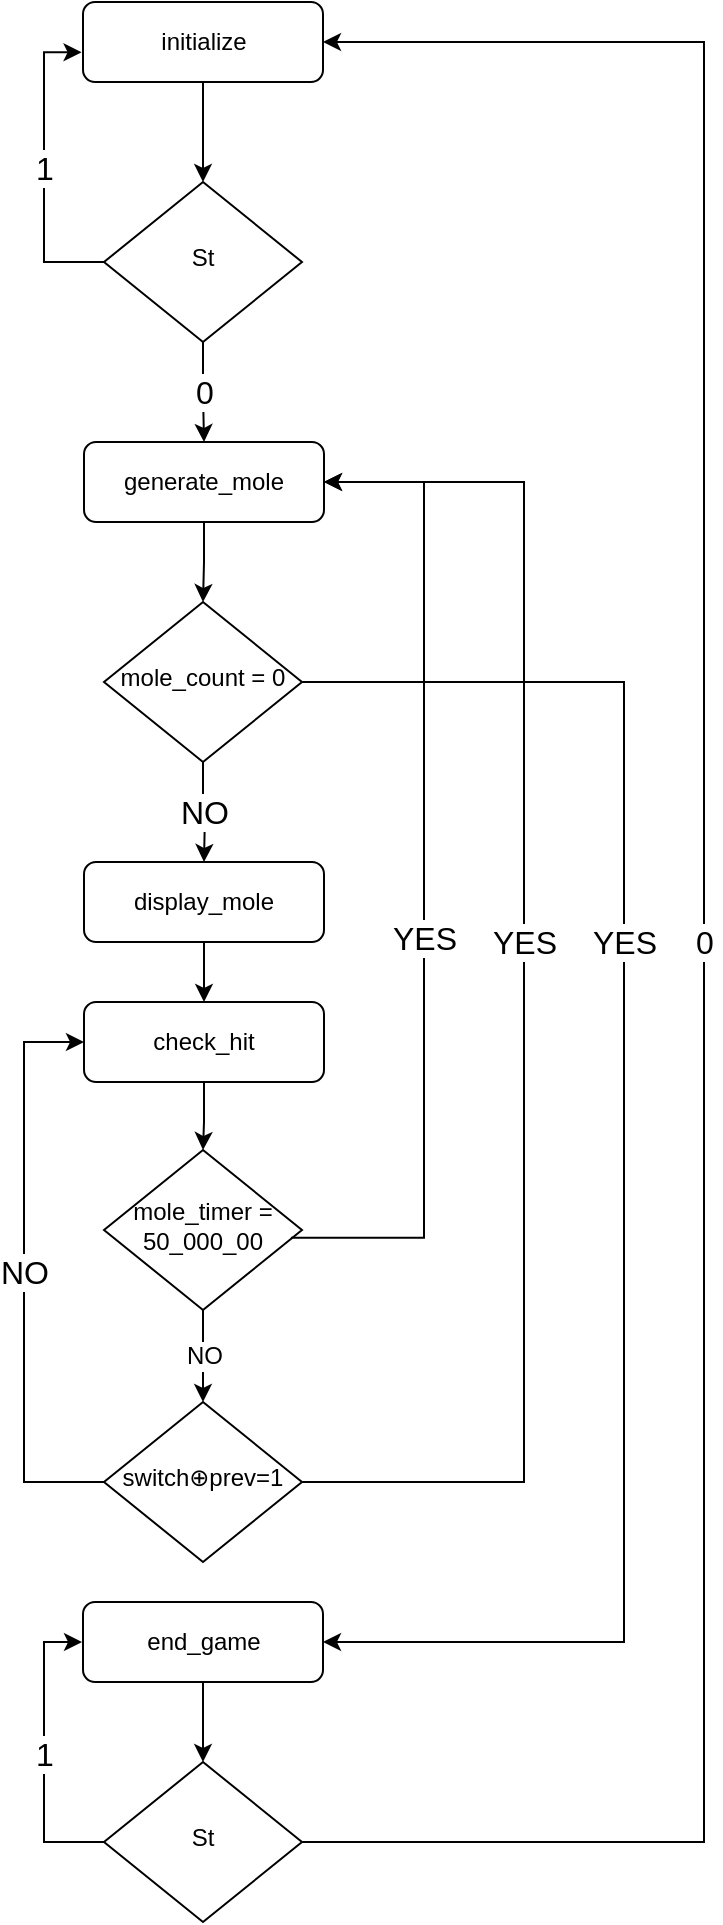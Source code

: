 <mxfile version="21.3.5" type="github">
  <diagram id="C5RBs43oDa-KdzZeNtuy" name="Page-1">
    <mxGraphModel dx="1195" dy="628" grid="1" gridSize="10" guides="1" tooltips="1" connect="1" arrows="1" fold="1" page="1" pageScale="1" pageWidth="827" pageHeight="1169" math="0" shadow="0">
      <root>
        <mxCell id="WIyWlLk6GJQsqaUBKTNV-0" />
        <mxCell id="WIyWlLk6GJQsqaUBKTNV-1" parent="WIyWlLk6GJQsqaUBKTNV-0" />
        <mxCell id="Zz7mzMd0HVMpb5Xp0QPy-11" value="" style="edgeStyle=orthogonalEdgeStyle;rounded=0;orthogonalLoop=1;jettySize=auto;html=1;fontSize=12;" edge="1" parent="WIyWlLk6GJQsqaUBKTNV-1" source="WIyWlLk6GJQsqaUBKTNV-3" target="WIyWlLk6GJQsqaUBKTNV-6">
          <mxGeometry relative="1" as="geometry" />
        </mxCell>
        <mxCell id="WIyWlLk6GJQsqaUBKTNV-3" value="initialize" style="rounded=1;whiteSpace=wrap;html=1;fontSize=12;glass=0;strokeWidth=1;shadow=0;" parent="WIyWlLk6GJQsqaUBKTNV-1" vertex="1">
          <mxGeometry x="159.5" y="10" width="120" height="40" as="geometry" />
        </mxCell>
        <mxCell id="Zz7mzMd0HVMpb5Xp0QPy-10" value="0" style="edgeStyle=orthogonalEdgeStyle;rounded=0;orthogonalLoop=1;jettySize=auto;html=1;fontSize=16;" edge="1" parent="WIyWlLk6GJQsqaUBKTNV-1" source="WIyWlLk6GJQsqaUBKTNV-6" target="Zz7mzMd0HVMpb5Xp0QPy-5">
          <mxGeometry relative="1" as="geometry" />
        </mxCell>
        <mxCell id="WIyWlLk6GJQsqaUBKTNV-6" value="St" style="rhombus;whiteSpace=wrap;html=1;shadow=0;fontFamily=Helvetica;fontSize=12;align=center;strokeWidth=1;spacing=6;spacingTop=-4;arcSize=20;resizeWidth=0;resizable=1;fixedWidth=0;autosize=0;" parent="WIyWlLk6GJQsqaUBKTNV-1" vertex="1">
          <mxGeometry x="170" y="100" width="99" height="80" as="geometry" />
        </mxCell>
        <mxCell id="Zz7mzMd0HVMpb5Xp0QPy-2" value="1" style="endArrow=classic;html=1;rounded=0;exitX=0;exitY=0.5;exitDx=0;exitDy=0;entryX=-0.006;entryY=0.628;entryDx=0;entryDy=0;entryPerimeter=0;edgeStyle=orthogonalEdgeStyle;fontSize=16;fontStyle=0;fontFamily=Helvetica;" edge="1" parent="WIyWlLk6GJQsqaUBKTNV-1" source="WIyWlLk6GJQsqaUBKTNV-6" target="WIyWlLk6GJQsqaUBKTNV-3">
          <mxGeometry width="50" height="50" relative="1" as="geometry">
            <mxPoint x="350" y="330" as="sourcePoint" />
            <mxPoint x="40" y="210" as="targetPoint" />
            <Array as="points">
              <mxPoint x="140" y="140" />
              <mxPoint x="140" y="35" />
            </Array>
          </mxGeometry>
        </mxCell>
        <mxCell id="Zz7mzMd0HVMpb5Xp0QPy-13" value="" style="edgeStyle=orthogonalEdgeStyle;rounded=0;orthogonalLoop=1;jettySize=auto;html=1;fontSize=12;" edge="1" parent="WIyWlLk6GJQsqaUBKTNV-1" source="Zz7mzMd0HVMpb5Xp0QPy-5" target="Zz7mzMd0HVMpb5Xp0QPy-12">
          <mxGeometry relative="1" as="geometry" />
        </mxCell>
        <mxCell id="Zz7mzMd0HVMpb5Xp0QPy-5" value="generate_mole" style="rounded=1;whiteSpace=wrap;html=1;fontSize=12;glass=0;strokeWidth=1;shadow=0;" vertex="1" parent="WIyWlLk6GJQsqaUBKTNV-1">
          <mxGeometry x="160" y="230" width="120" height="40" as="geometry" />
        </mxCell>
        <mxCell id="Zz7mzMd0HVMpb5Xp0QPy-32" value="" style="edgeStyle=orthogonalEdgeStyle;rounded=0;orthogonalLoop=1;jettySize=auto;html=1;entryX=0.5;entryY=0;entryDx=0;entryDy=0;fontSize=12;" edge="1" parent="WIyWlLk6GJQsqaUBKTNV-1" source="Zz7mzMd0HVMpb5Xp0QPy-6" target="Zz7mzMd0HVMpb5Xp0QPy-7">
          <mxGeometry relative="1" as="geometry" />
        </mxCell>
        <mxCell id="Zz7mzMd0HVMpb5Xp0QPy-6" value="display_mole" style="rounded=1;whiteSpace=wrap;html=1;fontSize=12;glass=0;strokeWidth=1;shadow=0;" vertex="1" parent="WIyWlLk6GJQsqaUBKTNV-1">
          <mxGeometry x="160" y="440" width="120" height="40" as="geometry" />
        </mxCell>
        <mxCell id="Zz7mzMd0HVMpb5Xp0QPy-19" value="" style="edgeStyle=orthogonalEdgeStyle;rounded=0;orthogonalLoop=1;jettySize=auto;html=1;fontSize=12;" edge="1" parent="WIyWlLk6GJQsqaUBKTNV-1" source="Zz7mzMd0HVMpb5Xp0QPy-7" target="Zz7mzMd0HVMpb5Xp0QPy-18">
          <mxGeometry relative="1" as="geometry" />
        </mxCell>
        <mxCell id="Zz7mzMd0HVMpb5Xp0QPy-7" value="check_hit" style="rounded=1;whiteSpace=wrap;html=1;fontSize=12;glass=0;strokeWidth=1;shadow=0;" vertex="1" parent="WIyWlLk6GJQsqaUBKTNV-1">
          <mxGeometry x="160" y="510" width="120" height="40" as="geometry" />
        </mxCell>
        <mxCell id="Zz7mzMd0HVMpb5Xp0QPy-35" value="" style="edgeStyle=orthogonalEdgeStyle;rounded=0;orthogonalLoop=1;jettySize=auto;html=1;fontSize=12;" edge="1" parent="WIyWlLk6GJQsqaUBKTNV-1" source="Zz7mzMd0HVMpb5Xp0QPy-8" target="Zz7mzMd0HVMpb5Xp0QPy-33">
          <mxGeometry relative="1" as="geometry" />
        </mxCell>
        <mxCell id="Zz7mzMd0HVMpb5Xp0QPy-8" value="end_game" style="rounded=1;whiteSpace=wrap;html=1;fontSize=12;glass=0;strokeWidth=1;shadow=0;" vertex="1" parent="WIyWlLk6GJQsqaUBKTNV-1">
          <mxGeometry x="159.5" y="810" width="120" height="40" as="geometry" />
        </mxCell>
        <mxCell id="Zz7mzMd0HVMpb5Xp0QPy-17" value="NO" style="edgeStyle=orthogonalEdgeStyle;rounded=0;orthogonalLoop=1;jettySize=auto;html=1;fontSize=16;" edge="1" parent="WIyWlLk6GJQsqaUBKTNV-1" source="Zz7mzMd0HVMpb5Xp0QPy-12">
          <mxGeometry relative="1" as="geometry">
            <mxPoint x="220" y="440" as="targetPoint" />
          </mxGeometry>
        </mxCell>
        <mxCell id="Zz7mzMd0HVMpb5Xp0QPy-12" value="mole_count = 0" style="rhombus;whiteSpace=wrap;html=1;shadow=0;fontFamily=Helvetica;fontSize=12;align=center;strokeWidth=1;spacing=6;spacingTop=-4;arcSize=20;resizeWidth=0;resizable=1;fixedWidth=0;autosize=0;" vertex="1" parent="WIyWlLk6GJQsqaUBKTNV-1">
          <mxGeometry x="170" y="310" width="99" height="80" as="geometry" />
        </mxCell>
        <mxCell id="Zz7mzMd0HVMpb5Xp0QPy-16" value="YES" style="endArrow=classic;html=1;rounded=0;exitX=1;exitY=0.5;exitDx=0;exitDy=0;edgeStyle=orthogonalEdgeStyle;fontSize=16;" edge="1" parent="WIyWlLk6GJQsqaUBKTNV-1" source="Zz7mzMd0HVMpb5Xp0QPy-12" target="Zz7mzMd0HVMpb5Xp0QPy-8">
          <mxGeometry x="-0.265" width="50" height="50" relative="1" as="geometry">
            <mxPoint x="389.97" y="302.48" as="sourcePoint" />
            <mxPoint x="280" y="830" as="targetPoint" />
            <Array as="points">
              <mxPoint x="430" y="350" />
              <mxPoint x="430" y="830" />
            </Array>
            <mxPoint as="offset" />
          </mxGeometry>
        </mxCell>
        <mxCell id="Zz7mzMd0HVMpb5Xp0QPy-25" value="NO" style="edgeStyle=orthogonalEdgeStyle;rounded=0;orthogonalLoop=1;jettySize=auto;html=1;fontSize=12;" edge="1" parent="WIyWlLk6GJQsqaUBKTNV-1" source="Zz7mzMd0HVMpb5Xp0QPy-18" target="Zz7mzMd0HVMpb5Xp0QPy-24">
          <mxGeometry relative="1" as="geometry" />
        </mxCell>
        <mxCell id="Zz7mzMd0HVMpb5Xp0QPy-18" value="mole_timer = 50_000_00" style="rhombus;whiteSpace=wrap;html=1;shadow=0;fontFamily=Helvetica;fontSize=12;align=center;strokeWidth=1;spacing=6;spacingTop=-4;arcSize=20;resizeWidth=0;resizable=1;fixedWidth=0;autosize=0;" vertex="1" parent="WIyWlLk6GJQsqaUBKTNV-1">
          <mxGeometry x="170" y="584" width="99" height="80" as="geometry" />
        </mxCell>
        <mxCell id="Zz7mzMd0HVMpb5Xp0QPy-20" value="YES" style="endArrow=classic;html=1;rounded=0;exitX=0.944;exitY=0.549;exitDx=0;exitDy=0;edgeStyle=orthogonalEdgeStyle;exitPerimeter=0;fontSize=16;" edge="1" parent="WIyWlLk6GJQsqaUBKTNV-1" source="Zz7mzMd0HVMpb5Xp0QPy-18" target="Zz7mzMd0HVMpb5Xp0QPy-5">
          <mxGeometry x="-0.127" width="50" height="50" relative="1" as="geometry">
            <mxPoint x="269.5" y="620" as="sourcePoint" />
            <mxPoint x="280" y="330" as="targetPoint" />
            <Array as="points">
              <mxPoint x="330" y="628" />
              <mxPoint x="330" y="250" />
            </Array>
            <mxPoint as="offset" />
          </mxGeometry>
        </mxCell>
        <mxCell id="Zz7mzMd0HVMpb5Xp0QPy-24" value="switch⊕prev=1" style="rhombus;whiteSpace=wrap;html=1;shadow=0;fontFamily=Helvetica;fontSize=12;align=center;strokeWidth=1;spacing=6;spacingTop=-4;arcSize=20;resizeWidth=0;resizable=1;fixedWidth=0;autosize=0;" vertex="1" parent="WIyWlLk6GJQsqaUBKTNV-1">
          <mxGeometry x="170" y="710" width="99" height="80" as="geometry" />
        </mxCell>
        <mxCell id="Zz7mzMd0HVMpb5Xp0QPy-26" value="YES" style="endArrow=classic;html=1;rounded=0;exitX=1;exitY=0.5;exitDx=0;exitDy=0;edgeStyle=orthogonalEdgeStyle;fontSize=16;" edge="1" parent="WIyWlLk6GJQsqaUBKTNV-1" source="Zz7mzMd0HVMpb5Xp0QPy-24" target="Zz7mzMd0HVMpb5Xp0QPy-5">
          <mxGeometry x="0.072" width="50" height="50" relative="1" as="geometry">
            <mxPoint x="273" y="638" as="sourcePoint" />
            <mxPoint x="280" y="340" as="targetPoint" />
            <Array as="points">
              <mxPoint x="380" y="750" />
              <mxPoint x="380" y="250" />
            </Array>
            <mxPoint as="offset" />
          </mxGeometry>
        </mxCell>
        <mxCell id="Zz7mzMd0HVMpb5Xp0QPy-29" value="NO" style="endArrow=classic;html=1;rounded=0;exitX=0;exitY=0.5;exitDx=0;exitDy=0;entryX=0;entryY=0.5;entryDx=0;entryDy=0;edgeStyle=orthogonalEdgeStyle;fontSize=16;" edge="1" parent="WIyWlLk6GJQsqaUBKTNV-1" source="Zz7mzMd0HVMpb5Xp0QPy-24" target="Zz7mzMd0HVMpb5Xp0QPy-7">
          <mxGeometry width="50" height="50" relative="1" as="geometry">
            <mxPoint x="160" y="735" as="sourcePoint" />
            <mxPoint x="149" y="630" as="targetPoint" />
            <Array as="points">
              <mxPoint x="130" y="750" />
              <mxPoint x="130" y="530" />
            </Array>
          </mxGeometry>
        </mxCell>
        <mxCell id="Zz7mzMd0HVMpb5Xp0QPy-33" value="St" style="rhombus;whiteSpace=wrap;html=1;shadow=0;fontFamily=Helvetica;fontSize=12;align=center;strokeWidth=1;spacing=6;spacingTop=-4;arcSize=20;resizeWidth=0;resizable=1;fixedWidth=0;autosize=0;" vertex="1" parent="WIyWlLk6GJQsqaUBKTNV-1">
          <mxGeometry x="170" y="890" width="99" height="80" as="geometry" />
        </mxCell>
        <mxCell id="Zz7mzMd0HVMpb5Xp0QPy-34" value="1" style="endArrow=classic;html=1;rounded=0;entryX=-0.006;entryY=0.628;entryDx=0;entryDy=0;entryPerimeter=0;edgeStyle=orthogonalEdgeStyle;fontSize=16;" edge="1" parent="WIyWlLk6GJQsqaUBKTNV-1" source="Zz7mzMd0HVMpb5Xp0QPy-33">
          <mxGeometry width="50" height="50" relative="1" as="geometry">
            <mxPoint x="170" y="910" as="sourcePoint" />
            <mxPoint x="159" y="830" as="targetPoint" />
            <Array as="points">
              <mxPoint x="140" y="930" />
              <mxPoint x="140" y="830" />
            </Array>
          </mxGeometry>
        </mxCell>
        <mxCell id="Zz7mzMd0HVMpb5Xp0QPy-37" value="0" style="endArrow=classic;html=1;rounded=0;edgeStyle=orthogonalEdgeStyle;fontSize=16;" edge="1" parent="WIyWlLk6GJQsqaUBKTNV-1" source="Zz7mzMd0HVMpb5Xp0QPy-33" target="WIyWlLk6GJQsqaUBKTNV-3">
          <mxGeometry x="0.008" width="50" height="50" relative="1" as="geometry">
            <mxPoint x="414" y="940" as="sourcePoint" />
            <mxPoint x="425" y="440" as="targetPoint" />
            <Array as="points">
              <mxPoint x="470" y="930" />
              <mxPoint x="470" y="30" />
            </Array>
            <mxPoint as="offset" />
          </mxGeometry>
        </mxCell>
      </root>
    </mxGraphModel>
  </diagram>
</mxfile>
